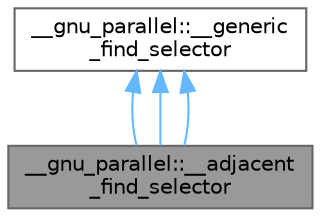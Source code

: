 digraph "__gnu_parallel::__adjacent_find_selector"
{
 // LATEX_PDF_SIZE
  bgcolor="transparent";
  edge [fontname=Helvetica,fontsize=10,labelfontname=Helvetica,labelfontsize=10];
  node [fontname=Helvetica,fontsize=10,shape=box,height=0.2,width=0.4];
  Node1 [id="Node000001",label="__gnu_parallel::__adjacent\l_find_selector",height=0.2,width=0.4,color="gray40", fillcolor="grey60", style="filled", fontcolor="black",tooltip="Test predicate on two adjacent elements."];
  Node2 -> Node1 [id="edge7_Node000001_Node000002",dir="back",color="steelblue1",style="solid",tooltip=" "];
  Node2 [id="Node000002",label="__gnu_parallel::__generic\l_find_selector",height=0.2,width=0.4,color="gray40", fillcolor="white", style="filled",URL="$struct____gnu__parallel_1_1____generic__find__selector.html",tooltip="Base class of all __gnu_parallel::__find_template selectors."];
  Node2 -> Node1 [id="edge8_Node000001_Node000002",dir="back",color="steelblue1",style="solid",tooltip=" "];
  Node2 -> Node1 [id="edge9_Node000001_Node000002",dir="back",color="steelblue1",style="solid",tooltip=" "];
}
